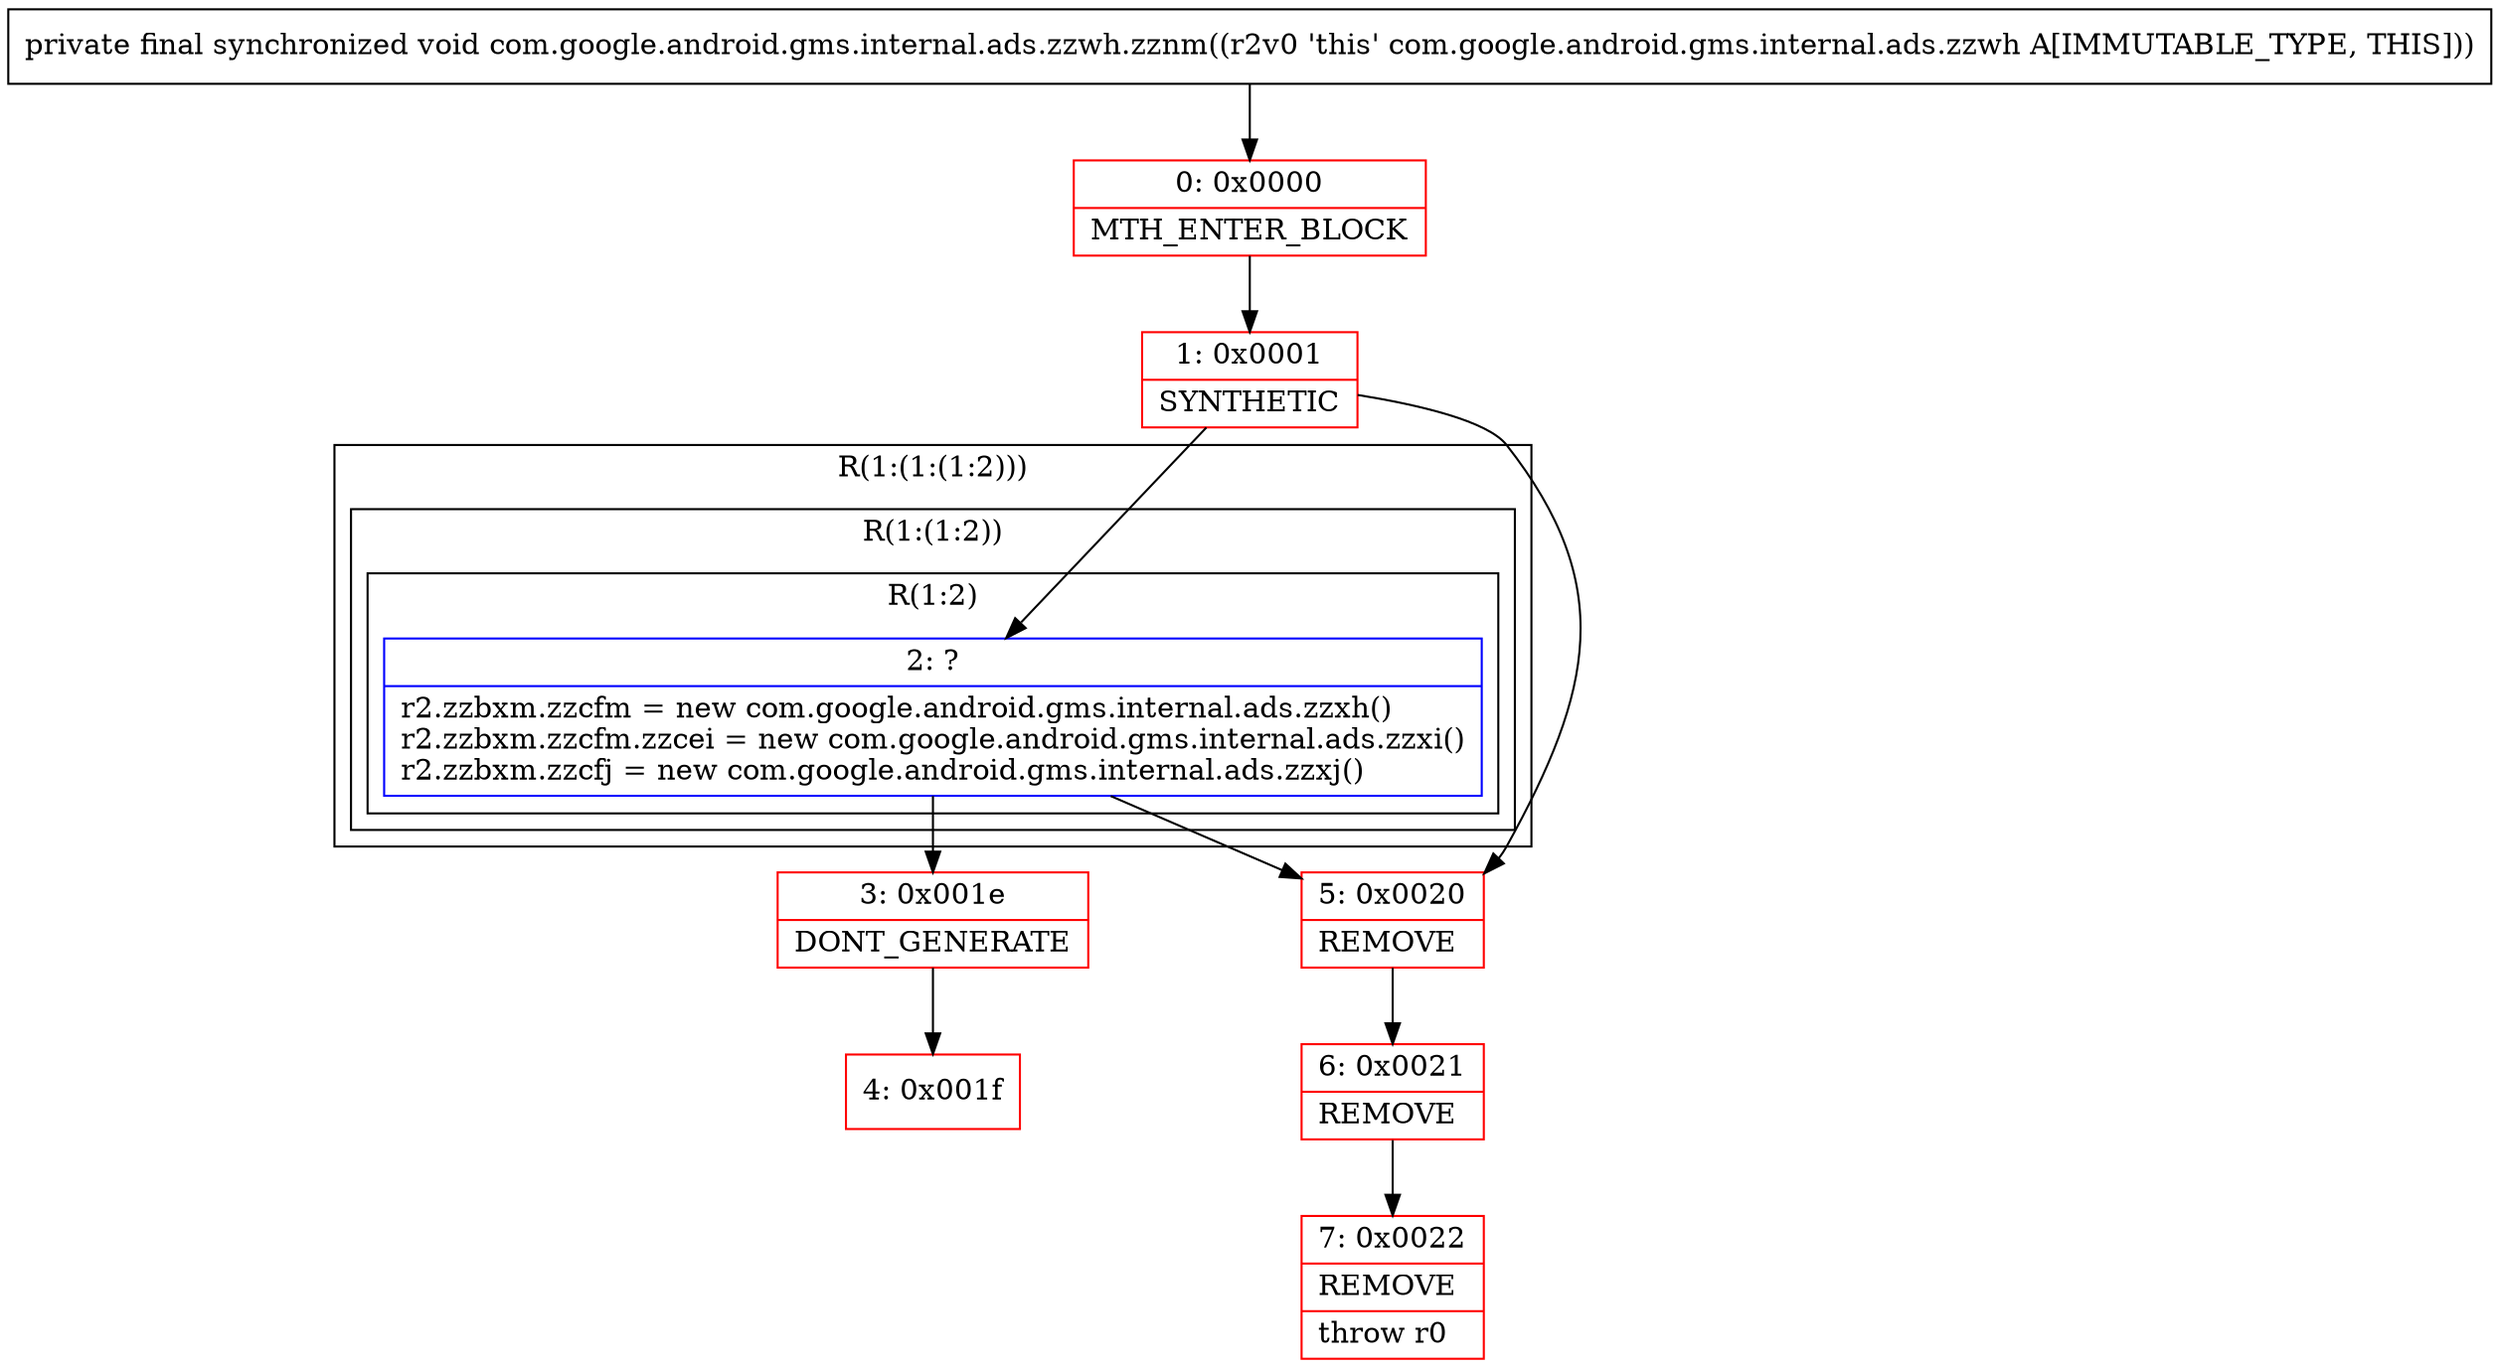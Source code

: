digraph "CFG forcom.google.android.gms.internal.ads.zzwh.zznm()V" {
subgraph cluster_Region_2034106539 {
label = "R(1:(1:(1:2)))";
node [shape=record,color=blue];
subgraph cluster_Region_566210069 {
label = "R(1:(1:2))";
node [shape=record,color=blue];
subgraph cluster_Region_501305397 {
label = "R(1:2)";
node [shape=record,color=blue];
Node_2 [shape=record,label="{2\:\ ?|r2.zzbxm.zzcfm = new com.google.android.gms.internal.ads.zzxh()\lr2.zzbxm.zzcfm.zzcei = new com.google.android.gms.internal.ads.zzxi()\lr2.zzbxm.zzcfj = new com.google.android.gms.internal.ads.zzxj()\l}"];
}
}
}
Node_0 [shape=record,color=red,label="{0\:\ 0x0000|MTH_ENTER_BLOCK\l}"];
Node_1 [shape=record,color=red,label="{1\:\ 0x0001|SYNTHETIC\l}"];
Node_3 [shape=record,color=red,label="{3\:\ 0x001e|DONT_GENERATE\l}"];
Node_4 [shape=record,color=red,label="{4\:\ 0x001f}"];
Node_5 [shape=record,color=red,label="{5\:\ 0x0020|REMOVE\l}"];
Node_6 [shape=record,color=red,label="{6\:\ 0x0021|REMOVE\l}"];
Node_7 [shape=record,color=red,label="{7\:\ 0x0022|REMOVE\l|throw r0\l}"];
MethodNode[shape=record,label="{private final synchronized void com.google.android.gms.internal.ads.zzwh.zznm((r2v0 'this' com.google.android.gms.internal.ads.zzwh A[IMMUTABLE_TYPE, THIS])) }"];
MethodNode -> Node_0;
Node_2 -> Node_3;
Node_2 -> Node_5;
Node_0 -> Node_1;
Node_1 -> Node_2;
Node_1 -> Node_5;
Node_3 -> Node_4;
Node_5 -> Node_6;
Node_6 -> Node_7;
}

